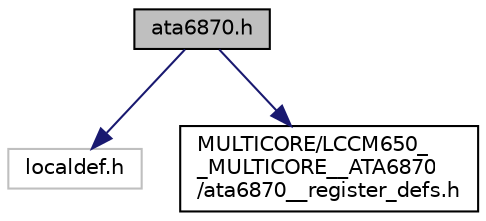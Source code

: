 digraph "ata6870.h"
{
  edge [fontname="Helvetica",fontsize="10",labelfontname="Helvetica",labelfontsize="10"];
  node [fontname="Helvetica",fontsize="10",shape=record];
  Node1 [label="ata6870.h",height=0.2,width=0.4,color="black", fillcolor="grey75", style="filled", fontcolor="black"];
  Node1 -> Node2 [color="midnightblue",fontsize="10",style="solid",fontname="Helvetica"];
  Node2 [label="localdef.h",height=0.2,width=0.4,color="grey75", fillcolor="white", style="filled"];
  Node1 -> Node3 [color="midnightblue",fontsize="10",style="solid",fontname="Helvetica"];
  Node3 [label="MULTICORE/LCCM650_\l_MULTICORE__ATA6870\l/ata6870__register_defs.h",height=0.2,width=0.4,color="black", fillcolor="white", style="filled",URL="$ata6870____register__defs_8h.html",tooltip="Register definitions for the ATA6870 device. "];
}
